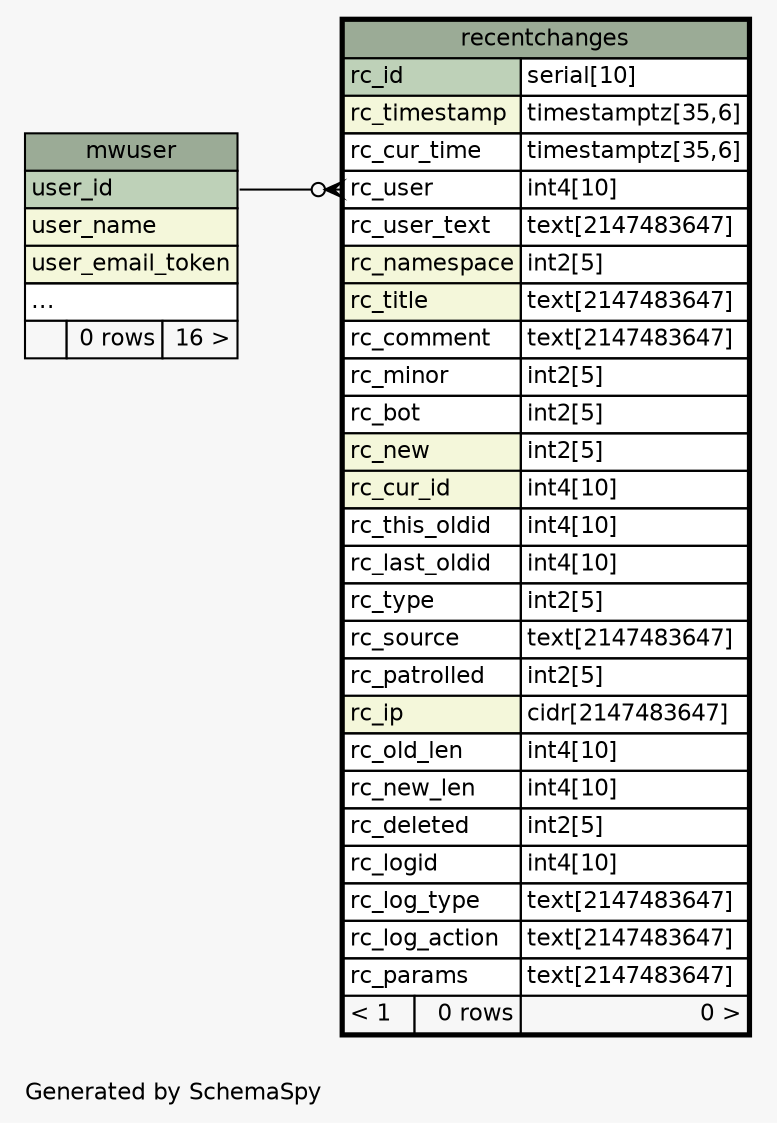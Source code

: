 // dot 2.38.0 on Linux 3.14.35-28.38.amzn1.x86_64
// SchemaSpy rev Unknown
digraph "oneDegreeRelationshipsDiagram" {
  graph [
    rankdir="RL"
    bgcolor="#f7f7f7"
    label="\nGenerated by SchemaSpy"
    labeljust="l"
    nodesep="0.18"
    ranksep="0.46"
    fontname="Helvetica"
    fontsize="11"
  ];
  node [
    fontname="Helvetica"
    fontsize="11"
    shape="plaintext"
  ];
  edge [
    arrowsize="0.8"
  ];
  "recentchanges":"rc_user":w -> "mwuser":"user_id":e [arrowhead=none dir=back arrowtail=crowodot];
  "mwuser" [
    label=<
    <TABLE BORDER="0" CELLBORDER="1" CELLSPACING="0" BGCOLOR="#ffffff">
      <TR><TD COLSPAN="3" BGCOLOR="#9bab96" ALIGN="CENTER">mwuser</TD></TR>
      <TR><TD PORT="user_id" COLSPAN="3" BGCOLOR="#bed1b8" ALIGN="LEFT">user_id</TD></TR>
      <TR><TD PORT="user_name" COLSPAN="3" BGCOLOR="#f4f7da" ALIGN="LEFT">user_name</TD></TR>
      <TR><TD PORT="user_email_token" COLSPAN="3" BGCOLOR="#f4f7da" ALIGN="LEFT">user_email_token</TD></TR>
      <TR><TD PORT="elipses" COLSPAN="3" ALIGN="LEFT">...</TD></TR>
      <TR><TD ALIGN="LEFT" BGCOLOR="#f7f7f7">  </TD><TD ALIGN="RIGHT" BGCOLOR="#f7f7f7">0 rows</TD><TD ALIGN="RIGHT" BGCOLOR="#f7f7f7">16 &gt;</TD></TR>
    </TABLE>>
    URL="mwuser.html"
    tooltip="mwuser"
  ];
  "recentchanges" [
    label=<
    <TABLE BORDER="2" CELLBORDER="1" CELLSPACING="0" BGCOLOR="#ffffff">
      <TR><TD COLSPAN="3" BGCOLOR="#9bab96" ALIGN="CENTER">recentchanges</TD></TR>
      <TR><TD PORT="rc_id" COLSPAN="2" BGCOLOR="#bed1b8" ALIGN="LEFT">rc_id</TD><TD PORT="rc_id.type" ALIGN="LEFT">serial[10]</TD></TR>
      <TR><TD PORT="rc_timestamp" COLSPAN="2" BGCOLOR="#f4f7da" ALIGN="LEFT">rc_timestamp</TD><TD PORT="rc_timestamp.type" ALIGN="LEFT">timestamptz[35,6]</TD></TR>
      <TR><TD PORT="rc_cur_time" COLSPAN="2" ALIGN="LEFT">rc_cur_time</TD><TD PORT="rc_cur_time.type" ALIGN="LEFT">timestamptz[35,6]</TD></TR>
      <TR><TD PORT="rc_user" COLSPAN="2" ALIGN="LEFT">rc_user</TD><TD PORT="rc_user.type" ALIGN="LEFT">int4[10]</TD></TR>
      <TR><TD PORT="rc_user_text" COLSPAN="2" ALIGN="LEFT">rc_user_text</TD><TD PORT="rc_user_text.type" ALIGN="LEFT">text[2147483647]</TD></TR>
      <TR><TD PORT="rc_namespace" COLSPAN="2" BGCOLOR="#f4f7da" ALIGN="LEFT">rc_namespace</TD><TD PORT="rc_namespace.type" ALIGN="LEFT">int2[5]</TD></TR>
      <TR><TD PORT="rc_title" COLSPAN="2" BGCOLOR="#f4f7da" ALIGN="LEFT">rc_title</TD><TD PORT="rc_title.type" ALIGN="LEFT">text[2147483647]</TD></TR>
      <TR><TD PORT="rc_comment" COLSPAN="2" ALIGN="LEFT">rc_comment</TD><TD PORT="rc_comment.type" ALIGN="LEFT">text[2147483647]</TD></TR>
      <TR><TD PORT="rc_minor" COLSPAN="2" ALIGN="LEFT">rc_minor</TD><TD PORT="rc_minor.type" ALIGN="LEFT">int2[5]</TD></TR>
      <TR><TD PORT="rc_bot" COLSPAN="2" ALIGN="LEFT">rc_bot</TD><TD PORT="rc_bot.type" ALIGN="LEFT">int2[5]</TD></TR>
      <TR><TD PORT="rc_new" COLSPAN="2" BGCOLOR="#f4f7da" ALIGN="LEFT">rc_new</TD><TD PORT="rc_new.type" ALIGN="LEFT">int2[5]</TD></TR>
      <TR><TD PORT="rc_cur_id" COLSPAN="2" BGCOLOR="#f4f7da" ALIGN="LEFT">rc_cur_id</TD><TD PORT="rc_cur_id.type" ALIGN="LEFT">int4[10]</TD></TR>
      <TR><TD PORT="rc_this_oldid" COLSPAN="2" ALIGN="LEFT">rc_this_oldid</TD><TD PORT="rc_this_oldid.type" ALIGN="LEFT">int4[10]</TD></TR>
      <TR><TD PORT="rc_last_oldid" COLSPAN="2" ALIGN="LEFT">rc_last_oldid</TD><TD PORT="rc_last_oldid.type" ALIGN="LEFT">int4[10]</TD></TR>
      <TR><TD PORT="rc_type" COLSPAN="2" ALIGN="LEFT">rc_type</TD><TD PORT="rc_type.type" ALIGN="LEFT">int2[5]</TD></TR>
      <TR><TD PORT="rc_source" COLSPAN="2" ALIGN="LEFT">rc_source</TD><TD PORT="rc_source.type" ALIGN="LEFT">text[2147483647]</TD></TR>
      <TR><TD PORT="rc_patrolled" COLSPAN="2" ALIGN="LEFT">rc_patrolled</TD><TD PORT="rc_patrolled.type" ALIGN="LEFT">int2[5]</TD></TR>
      <TR><TD PORT="rc_ip" COLSPAN="2" BGCOLOR="#f4f7da" ALIGN="LEFT">rc_ip</TD><TD PORT="rc_ip.type" ALIGN="LEFT">cidr[2147483647]</TD></TR>
      <TR><TD PORT="rc_old_len" COLSPAN="2" ALIGN="LEFT">rc_old_len</TD><TD PORT="rc_old_len.type" ALIGN="LEFT">int4[10]</TD></TR>
      <TR><TD PORT="rc_new_len" COLSPAN="2" ALIGN="LEFT">rc_new_len</TD><TD PORT="rc_new_len.type" ALIGN="LEFT">int4[10]</TD></TR>
      <TR><TD PORT="rc_deleted" COLSPAN="2" ALIGN="LEFT">rc_deleted</TD><TD PORT="rc_deleted.type" ALIGN="LEFT">int2[5]</TD></TR>
      <TR><TD PORT="rc_logid" COLSPAN="2" ALIGN="LEFT">rc_logid</TD><TD PORT="rc_logid.type" ALIGN="LEFT">int4[10]</TD></TR>
      <TR><TD PORT="rc_log_type" COLSPAN="2" ALIGN="LEFT">rc_log_type</TD><TD PORT="rc_log_type.type" ALIGN="LEFT">text[2147483647]</TD></TR>
      <TR><TD PORT="rc_log_action" COLSPAN="2" ALIGN="LEFT">rc_log_action</TD><TD PORT="rc_log_action.type" ALIGN="LEFT">text[2147483647]</TD></TR>
      <TR><TD PORT="rc_params" COLSPAN="2" ALIGN="LEFT">rc_params</TD><TD PORT="rc_params.type" ALIGN="LEFT">text[2147483647]</TD></TR>
      <TR><TD ALIGN="LEFT" BGCOLOR="#f7f7f7">&lt; 1</TD><TD ALIGN="RIGHT" BGCOLOR="#f7f7f7">0 rows</TD><TD ALIGN="RIGHT" BGCOLOR="#f7f7f7">0 &gt;</TD></TR>
    </TABLE>>
    URL="recentchanges.html"
    tooltip="recentchanges"
  ];
}
